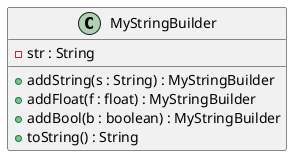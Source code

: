 @startuml
'https://plantuml.com/class-diagram

class MyStringBuilder{
    - str : String
    + addString(s : String) : MyStringBuilder
    + addFloat(f : float) : MyStringBuilder
    + addBool(b : boolean) : MyStringBuilder
    + toString() : String
}

@enduml